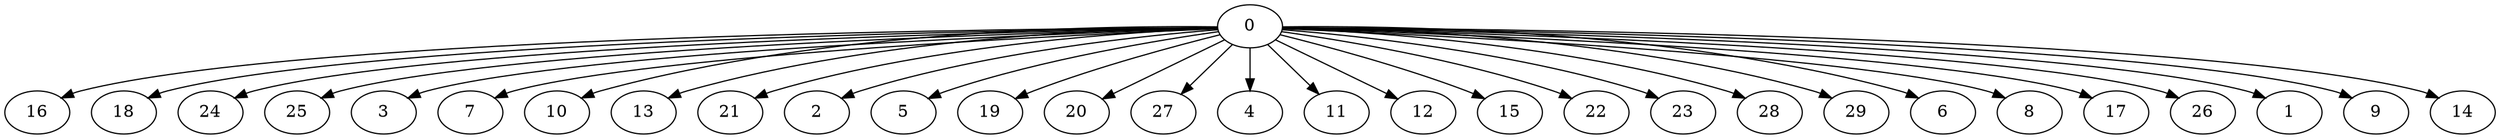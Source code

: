 digraph "Fork_Nodes_30_CCR_1.01_WeightType_Random" {
	graph ["Duplicate states"=0,
		GraphType=Fork,
		"Max states in OPEN"=0,
		Modes="120000ms; topo-ordered tasks, ; Pruning: task equivalence, fixed order ready list, ; F-value: ; Optimisation: best schedule length (\
SL) optimisation on equal, ",
		NumberOfTasks=30,
		"Pruned using list schedule length"=6723942,
		"States removed from OPEN"=0,
		TargetSystem="Homogeneous-2",
		"Time to schedule (ms)"=4771,
		"Total idle time"=10,
		"Total schedule length"=94,
		"Total sequential time"=178,
		"Total states created"=20605620
	];
	0	["Finish time"=8,
		Processor=0,
		"Start time"=0,
		Weight=8];
	16	["Finish time"=48,
		Processor=0,
		"Start time"=38,
		Weight=10];
	0 -> 16	[Weight=5];
	18	["Finish time"=20,
		Processor=0,
		"Start time"=10,
		Weight=10];
	0 -> 18	[Weight=3];
	24	["Finish time"=30,
		Processor=0,
		"Start time"=20,
		Weight=10];
	0 -> 24	[Weight=3];
	25	["Finish time"=84,
		Processor=0,
		"Start time"=74,
		Weight=10];
	0 -> 25	[Weight=9];
	3	["Finish time"=77,
		Processor=1,
		"Start time"=68,
		Weight=9];
	0 -> 3	[Weight=10];
	7	["Finish time"=86,
		Processor=1,
		"Start time"=77,
		Weight=9];
	0 -> 7	[Weight=10];
	10	["Finish time"=43,
		Processor=1,
		"Start time"=34,
		Weight=9];
	0 -> 10	[Weight=4];
	13	["Finish time"=51,
		Processor=1,
		"Start time"=43,
		Weight=8];
	0 -> 13	[Weight=6];
	21	["Finish time"=94,
		Processor=1,
		"Start time"=86,
		Weight=8];
	0 -> 21	[Weight=10];
	2	["Finish time"=21,
		Processor=1,
		"Start time"=14,
		Weight=7];
	0 -> 2	[Weight=3];
	5	["Finish time"=64,
		Processor=1,
		"Start time"=57,
		Weight=7];
	0 -> 5	[Weight=9];
	19	["Finish time"=28,
		Processor=1,
		"Start time"=21,
		Weight=7];
	0 -> 19	[Weight=3];
	20	["Finish time"=34,
		Processor=1,
		"Start time"=28,
		Weight=6];
	0 -> 20	[Weight=3];
	27	["Finish time"=57,
		Processor=1,
		"Start time"=51,
		Weight=6];
	0 -> 27	[Weight=7];
	4	["Finish time"=58,
		Processor=0,
		"Start time"=53,
		Weight=5];
	0 -> 4	[Weight=6];
	11	["Finish time"=53,
		Processor=0,
		"Start time"=48,
		Weight=5];
	0 -> 11	[Weight=5];
	12	["Finish time"=63,
		Processor=0,
		"Start time"=58,
		Weight=5];
	0 -> 12	[Weight=6];
	15	["Finish time"=38,
		Processor=0,
		"Start time"=33,
		Weight=5];
	0 -> 15	[Weight=4];
	22	["Finish time"=68,
		Processor=1,
		"Start time"=64,
		Weight=4];
	0 -> 22	[Weight=9];
	23	["Finish time"=14,
		Processor=1,
		"Start time"=10,
		Weight=4];
	0 -> 23	[Weight=2];
	28	["Finish time"=91,
		Processor=0,
		"Start time"=87,
		Weight=4];
	0 -> 28	[Weight=10];
	29	["Finish time"=70,
		Processor=0,
		"Start time"=66,
		Weight=4];
	0 -> 29	[Weight=7];
	6	["Finish time"=94,
		Processor=0,
		"Start time"=91,
		Weight=3];
	0 -> 6	[Weight=10];
	8	["Finish time"=66,
		Processor=0,
		"Start time"=63,
		Weight=3];
	0 -> 8	[Weight=6];
	17	["Finish time"=33,
		Processor=0,
		"Start time"=30,
		Weight=3];
	0 -> 17	[Weight=3];
	26	["Finish time"=87,
		Processor=0,
		"Start time"=84,
		Weight=3];
	0 -> 26	[Weight=9];
	1	["Finish time"=72,
		Processor=0,
		"Start time"=70,
		Weight=2];
	0 -> 1	[Weight=7];
	9	["Finish time"=10,
		Processor=0,
		"Start time"=8,
		Weight=2];
	0 -> 9	[Weight=2];
	14	["Finish time"=74,
		Processor=0,
		"Start time"=72,
		Weight=2];
	0 -> 14	[Weight=8];
}
